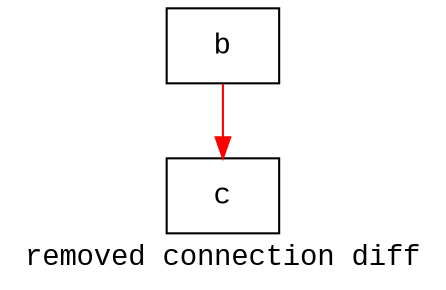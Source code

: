 digraph D {
    label="removed connection diff";
    bgcolor="#ffffff";
    fontcolor="#000000";
    fontname="Courier New";
    
    node1 [color="#000000",fontcolor="#000000",fontname="Courier New",shape="rectangle",label="b"]
    
    node2 [color="#000000",fontcolor="#000000",fontname="Courier New",shape="rectangle",label="c"]
    
    node1 -> node2 [color="#ff0000",]
}

